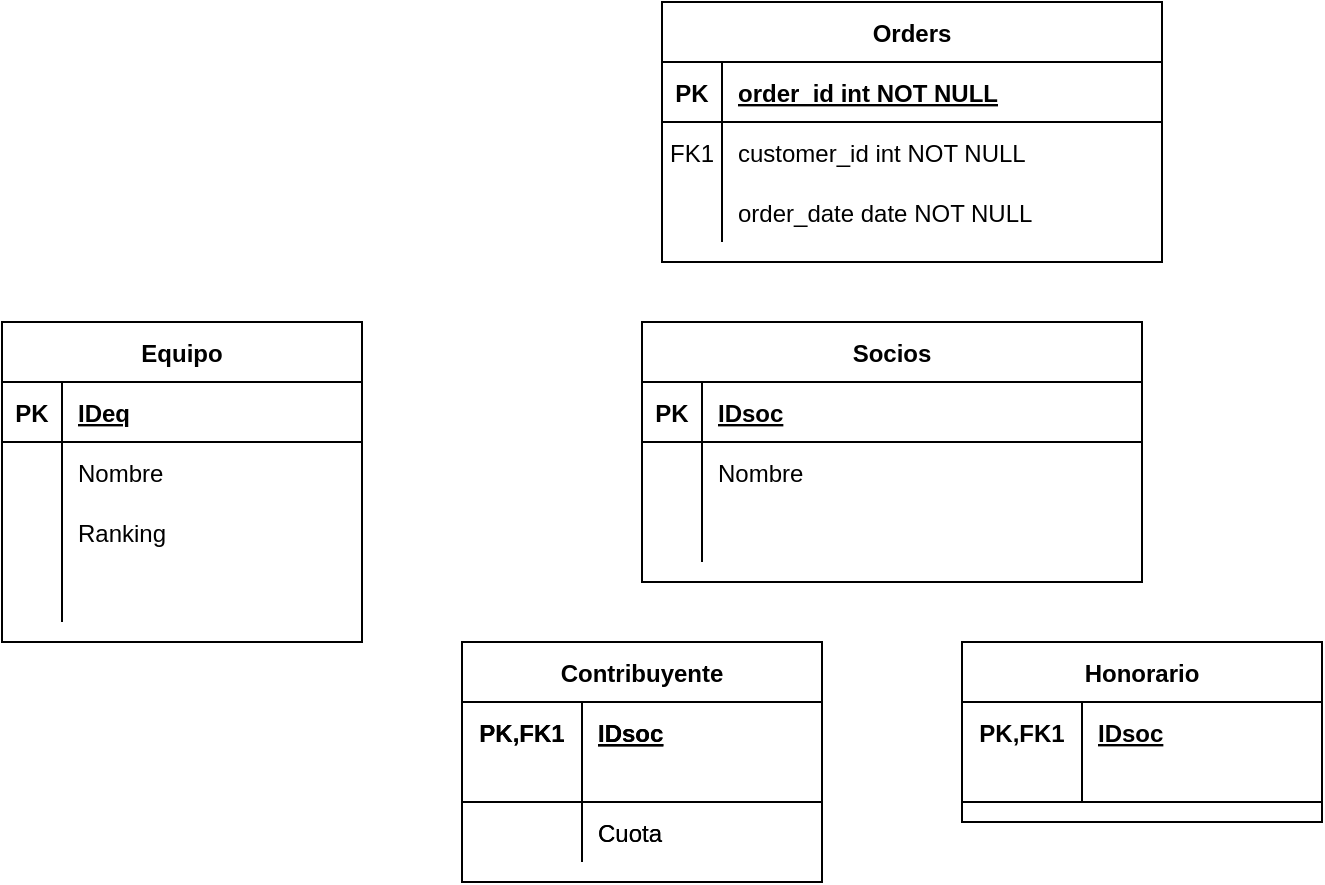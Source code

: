 <mxfile version="14.9.9" type="github">
  <diagram id="R2lEEEUBdFMjLlhIrx00" name="Page-1">
    <mxGraphModel dx="868" dy="450" grid="1" gridSize="10" guides="1" tooltips="1" connect="1" arrows="1" fold="1" page="1" pageScale="1" pageWidth="850" pageHeight="1100" math="0" shadow="0" extFonts="Permanent Marker^https://fonts.googleapis.com/css?family=Permanent+Marker">
      <root>
        <mxCell id="0" />
        <mxCell id="1" parent="0" />
        <mxCell id="C-vyLk0tnHw3VtMMgP7b-2" value="Orders" style="shape=table;startSize=30;container=1;collapsible=1;childLayout=tableLayout;fixedRows=1;rowLines=0;fontStyle=1;align=center;resizeLast=1;" parent="1" vertex="1">
          <mxGeometry x="450" y="120" width="250" height="130" as="geometry" />
        </mxCell>
        <mxCell id="C-vyLk0tnHw3VtMMgP7b-3" value="" style="shape=partialRectangle;collapsible=0;dropTarget=0;pointerEvents=0;fillColor=none;points=[[0,0.5],[1,0.5]];portConstraint=eastwest;top=0;left=0;right=0;bottom=1;" parent="C-vyLk0tnHw3VtMMgP7b-2" vertex="1">
          <mxGeometry y="30" width="250" height="30" as="geometry" />
        </mxCell>
        <mxCell id="C-vyLk0tnHw3VtMMgP7b-4" value="PK" style="shape=partialRectangle;overflow=hidden;connectable=0;fillColor=none;top=0;left=0;bottom=0;right=0;fontStyle=1;" parent="C-vyLk0tnHw3VtMMgP7b-3" vertex="1">
          <mxGeometry width="30" height="30" as="geometry" />
        </mxCell>
        <mxCell id="C-vyLk0tnHw3VtMMgP7b-5" value="order_id int NOT NULL " style="shape=partialRectangle;overflow=hidden;connectable=0;fillColor=none;top=0;left=0;bottom=0;right=0;align=left;spacingLeft=6;fontStyle=5;" parent="C-vyLk0tnHw3VtMMgP7b-3" vertex="1">
          <mxGeometry x="30" width="220" height="30" as="geometry" />
        </mxCell>
        <mxCell id="C-vyLk0tnHw3VtMMgP7b-6" value="" style="shape=partialRectangle;collapsible=0;dropTarget=0;pointerEvents=0;fillColor=none;points=[[0,0.5],[1,0.5]];portConstraint=eastwest;top=0;left=0;right=0;bottom=0;" parent="C-vyLk0tnHw3VtMMgP7b-2" vertex="1">
          <mxGeometry y="60" width="250" height="30" as="geometry" />
        </mxCell>
        <mxCell id="C-vyLk0tnHw3VtMMgP7b-7" value="FK1" style="shape=partialRectangle;overflow=hidden;connectable=0;fillColor=none;top=0;left=0;bottom=0;right=0;" parent="C-vyLk0tnHw3VtMMgP7b-6" vertex="1">
          <mxGeometry width="30" height="30" as="geometry" />
        </mxCell>
        <mxCell id="C-vyLk0tnHw3VtMMgP7b-8" value="customer_id int NOT NULL" style="shape=partialRectangle;overflow=hidden;connectable=0;fillColor=none;top=0;left=0;bottom=0;right=0;align=left;spacingLeft=6;" parent="C-vyLk0tnHw3VtMMgP7b-6" vertex="1">
          <mxGeometry x="30" width="220" height="30" as="geometry" />
        </mxCell>
        <mxCell id="C-vyLk0tnHw3VtMMgP7b-9" value="" style="shape=partialRectangle;collapsible=0;dropTarget=0;pointerEvents=0;fillColor=none;points=[[0,0.5],[1,0.5]];portConstraint=eastwest;top=0;left=0;right=0;bottom=0;" parent="C-vyLk0tnHw3VtMMgP7b-2" vertex="1">
          <mxGeometry y="90" width="250" height="30" as="geometry" />
        </mxCell>
        <mxCell id="C-vyLk0tnHw3VtMMgP7b-10" value="" style="shape=partialRectangle;overflow=hidden;connectable=0;fillColor=none;top=0;left=0;bottom=0;right=0;" parent="C-vyLk0tnHw3VtMMgP7b-9" vertex="1">
          <mxGeometry width="30" height="30" as="geometry" />
        </mxCell>
        <mxCell id="C-vyLk0tnHw3VtMMgP7b-11" value="order_date date NOT NULL" style="shape=partialRectangle;overflow=hidden;connectable=0;fillColor=none;top=0;left=0;bottom=0;right=0;align=left;spacingLeft=6;" parent="C-vyLk0tnHw3VtMMgP7b-9" vertex="1">
          <mxGeometry x="30" width="220" height="30" as="geometry" />
        </mxCell>
        <mxCell id="C-vyLk0tnHw3VtMMgP7b-13" value="Socios" style="shape=table;startSize=30;container=1;collapsible=1;childLayout=tableLayout;fixedRows=1;rowLines=0;fontStyle=1;align=center;resizeLast=1;" parent="1" vertex="1">
          <mxGeometry x="440" y="280" width="250" height="130" as="geometry" />
        </mxCell>
        <mxCell id="C-vyLk0tnHw3VtMMgP7b-14" value="" style="shape=partialRectangle;collapsible=0;dropTarget=0;pointerEvents=0;fillColor=none;points=[[0,0.5],[1,0.5]];portConstraint=eastwest;top=0;left=0;right=0;bottom=1;" parent="C-vyLk0tnHw3VtMMgP7b-13" vertex="1">
          <mxGeometry y="30" width="250" height="30" as="geometry" />
        </mxCell>
        <mxCell id="C-vyLk0tnHw3VtMMgP7b-15" value="PK" style="shape=partialRectangle;overflow=hidden;connectable=0;fillColor=none;top=0;left=0;bottom=0;right=0;fontStyle=1;" parent="C-vyLk0tnHw3VtMMgP7b-14" vertex="1">
          <mxGeometry width="30" height="30" as="geometry" />
        </mxCell>
        <mxCell id="C-vyLk0tnHw3VtMMgP7b-16" value="IDsoc" style="shape=partialRectangle;overflow=hidden;connectable=0;fillColor=none;top=0;left=0;bottom=0;right=0;align=left;spacingLeft=6;fontStyle=5;" parent="C-vyLk0tnHw3VtMMgP7b-14" vertex="1">
          <mxGeometry x="30" width="220" height="30" as="geometry" />
        </mxCell>
        <mxCell id="C-vyLk0tnHw3VtMMgP7b-17" value="" style="shape=partialRectangle;collapsible=0;dropTarget=0;pointerEvents=0;fillColor=none;points=[[0,0.5],[1,0.5]];portConstraint=eastwest;top=0;left=0;right=0;bottom=0;" parent="C-vyLk0tnHw3VtMMgP7b-13" vertex="1">
          <mxGeometry y="60" width="250" height="30" as="geometry" />
        </mxCell>
        <mxCell id="C-vyLk0tnHw3VtMMgP7b-18" value="" style="shape=partialRectangle;overflow=hidden;connectable=0;fillColor=none;top=0;left=0;bottom=0;right=0;" parent="C-vyLk0tnHw3VtMMgP7b-17" vertex="1">
          <mxGeometry width="30" height="30" as="geometry" />
        </mxCell>
        <mxCell id="C-vyLk0tnHw3VtMMgP7b-19" value="Nombre" style="shape=partialRectangle;overflow=hidden;connectable=0;fillColor=none;top=0;left=0;bottom=0;right=0;align=left;spacingLeft=6;" parent="C-vyLk0tnHw3VtMMgP7b-17" vertex="1">
          <mxGeometry x="30" width="220" height="30" as="geometry" />
        </mxCell>
        <mxCell id="C-vyLk0tnHw3VtMMgP7b-20" value="" style="shape=partialRectangle;collapsible=0;dropTarget=0;pointerEvents=0;fillColor=none;points=[[0,0.5],[1,0.5]];portConstraint=eastwest;top=0;left=0;right=0;bottom=0;" parent="C-vyLk0tnHw3VtMMgP7b-13" vertex="1">
          <mxGeometry y="90" width="250" height="30" as="geometry" />
        </mxCell>
        <mxCell id="C-vyLk0tnHw3VtMMgP7b-21" value="" style="shape=partialRectangle;overflow=hidden;connectable=0;fillColor=none;top=0;left=0;bottom=0;right=0;" parent="C-vyLk0tnHw3VtMMgP7b-20" vertex="1">
          <mxGeometry width="30" height="30" as="geometry" />
        </mxCell>
        <mxCell id="C-vyLk0tnHw3VtMMgP7b-22" value="" style="shape=partialRectangle;overflow=hidden;connectable=0;fillColor=none;top=0;left=0;bottom=0;right=0;align=left;spacingLeft=6;" parent="C-vyLk0tnHw3VtMMgP7b-20" vertex="1">
          <mxGeometry x="30" width="220" height="30" as="geometry" />
        </mxCell>
        <mxCell id="-rV5tcyxnrNUWB0dm9qK-4" value="Equipo" style="shape=table;startSize=30;container=1;collapsible=1;childLayout=tableLayout;fixedRows=1;rowLines=0;fontStyle=1;align=center;resizeLast=1;" vertex="1" parent="1">
          <mxGeometry x="120" y="280" width="180" height="160" as="geometry" />
        </mxCell>
        <mxCell id="-rV5tcyxnrNUWB0dm9qK-5" value="" style="shape=partialRectangle;collapsible=0;dropTarget=0;pointerEvents=0;fillColor=none;top=0;left=0;bottom=1;right=0;points=[[0,0.5],[1,0.5]];portConstraint=eastwest;" vertex="1" parent="-rV5tcyxnrNUWB0dm9qK-4">
          <mxGeometry y="30" width="180" height="30" as="geometry" />
        </mxCell>
        <mxCell id="-rV5tcyxnrNUWB0dm9qK-6" value="PK" style="shape=partialRectangle;connectable=0;fillColor=none;top=0;left=0;bottom=0;right=0;fontStyle=1;overflow=hidden;" vertex="1" parent="-rV5tcyxnrNUWB0dm9qK-5">
          <mxGeometry width="30" height="30" as="geometry" />
        </mxCell>
        <mxCell id="-rV5tcyxnrNUWB0dm9qK-7" value="IDeq" style="shape=partialRectangle;connectable=0;fillColor=none;top=0;left=0;bottom=0;right=0;align=left;spacingLeft=6;fontStyle=5;overflow=hidden;" vertex="1" parent="-rV5tcyxnrNUWB0dm9qK-5">
          <mxGeometry x="30" width="150" height="30" as="geometry" />
        </mxCell>
        <mxCell id="-rV5tcyxnrNUWB0dm9qK-8" value="" style="shape=partialRectangle;collapsible=0;dropTarget=0;pointerEvents=0;fillColor=none;top=0;left=0;bottom=0;right=0;points=[[0,0.5],[1,0.5]];portConstraint=eastwest;" vertex="1" parent="-rV5tcyxnrNUWB0dm9qK-4">
          <mxGeometry y="60" width="180" height="30" as="geometry" />
        </mxCell>
        <mxCell id="-rV5tcyxnrNUWB0dm9qK-9" value="" style="shape=partialRectangle;connectable=0;fillColor=none;top=0;left=0;bottom=0;right=0;editable=1;overflow=hidden;" vertex="1" parent="-rV5tcyxnrNUWB0dm9qK-8">
          <mxGeometry width="30" height="30" as="geometry" />
        </mxCell>
        <mxCell id="-rV5tcyxnrNUWB0dm9qK-10" value="Nombre" style="shape=partialRectangle;connectable=0;fillColor=none;top=0;left=0;bottom=0;right=0;align=left;spacingLeft=6;overflow=hidden;" vertex="1" parent="-rV5tcyxnrNUWB0dm9qK-8">
          <mxGeometry x="30" width="150" height="30" as="geometry" />
        </mxCell>
        <mxCell id="-rV5tcyxnrNUWB0dm9qK-11" value="" style="shape=partialRectangle;collapsible=0;dropTarget=0;pointerEvents=0;fillColor=none;top=0;left=0;bottom=0;right=0;points=[[0,0.5],[1,0.5]];portConstraint=eastwest;" vertex="1" parent="-rV5tcyxnrNUWB0dm9qK-4">
          <mxGeometry y="90" width="180" height="30" as="geometry" />
        </mxCell>
        <mxCell id="-rV5tcyxnrNUWB0dm9qK-12" value="" style="shape=partialRectangle;connectable=0;fillColor=none;top=0;left=0;bottom=0;right=0;editable=1;overflow=hidden;" vertex="1" parent="-rV5tcyxnrNUWB0dm9qK-11">
          <mxGeometry width="30" height="30" as="geometry" />
        </mxCell>
        <mxCell id="-rV5tcyxnrNUWB0dm9qK-13" value="Ranking" style="shape=partialRectangle;connectable=0;fillColor=none;top=0;left=0;bottom=0;right=0;align=left;spacingLeft=6;overflow=hidden;" vertex="1" parent="-rV5tcyxnrNUWB0dm9qK-11">
          <mxGeometry x="30" width="150" height="30" as="geometry" />
        </mxCell>
        <mxCell id="-rV5tcyxnrNUWB0dm9qK-14" value="" style="shape=partialRectangle;collapsible=0;dropTarget=0;pointerEvents=0;fillColor=none;top=0;left=0;bottom=0;right=0;points=[[0,0.5],[1,0.5]];portConstraint=eastwest;" vertex="1" parent="-rV5tcyxnrNUWB0dm9qK-4">
          <mxGeometry y="120" width="180" height="30" as="geometry" />
        </mxCell>
        <mxCell id="-rV5tcyxnrNUWB0dm9qK-15" value="" style="shape=partialRectangle;connectable=0;fillColor=none;top=0;left=0;bottom=0;right=0;editable=1;overflow=hidden;" vertex="1" parent="-rV5tcyxnrNUWB0dm9qK-14">
          <mxGeometry width="30" height="30" as="geometry" />
        </mxCell>
        <mxCell id="-rV5tcyxnrNUWB0dm9qK-16" value="" style="shape=partialRectangle;connectable=0;fillColor=none;top=0;left=0;bottom=0;right=0;align=left;spacingLeft=6;overflow=hidden;" vertex="1" parent="-rV5tcyxnrNUWB0dm9qK-14">
          <mxGeometry x="30" width="150" height="30" as="geometry" />
        </mxCell>
        <mxCell id="-rV5tcyxnrNUWB0dm9qK-30" value="Contribuyente" style="shape=table;startSize=30;container=1;collapsible=1;childLayout=tableLayout;fixedRows=1;rowLines=0;fontStyle=1;align=center;resizeLast=1;" vertex="1" parent="1">
          <mxGeometry x="350" y="440" width="180" height="120" as="geometry" />
        </mxCell>
        <mxCell id="-rV5tcyxnrNUWB0dm9qK-31" value="" style="shape=partialRectangle;collapsible=0;dropTarget=0;pointerEvents=0;fillColor=none;top=0;left=0;bottom=0;right=0;points=[[0,0.5],[1,0.5]];portConstraint=eastwest;" vertex="1" parent="-rV5tcyxnrNUWB0dm9qK-30">
          <mxGeometry y="30" width="180" height="30" as="geometry" />
        </mxCell>
        <mxCell id="-rV5tcyxnrNUWB0dm9qK-32" value="PK,FK1" style="shape=partialRectangle;connectable=0;fillColor=none;top=0;left=0;bottom=0;right=0;fontStyle=1;overflow=hidden;" vertex="1" parent="-rV5tcyxnrNUWB0dm9qK-31">
          <mxGeometry width="60" height="30" as="geometry" />
        </mxCell>
        <mxCell id="-rV5tcyxnrNUWB0dm9qK-33" value="IDsoc" style="shape=partialRectangle;connectable=0;fillColor=none;top=0;left=0;bottom=0;right=0;align=left;spacingLeft=6;fontStyle=5;overflow=hidden;" vertex="1" parent="-rV5tcyxnrNUWB0dm9qK-31">
          <mxGeometry x="60" width="120" height="30" as="geometry" />
        </mxCell>
        <mxCell id="-rV5tcyxnrNUWB0dm9qK-34" value="" style="shape=partialRectangle;collapsible=0;dropTarget=0;pointerEvents=0;fillColor=none;top=0;left=0;bottom=1;right=0;points=[[0,0.5],[1,0.5]];portConstraint=eastwest;" vertex="1" parent="-rV5tcyxnrNUWB0dm9qK-30">
          <mxGeometry y="60" width="180" height="20" as="geometry" />
        </mxCell>
        <mxCell id="-rV5tcyxnrNUWB0dm9qK-35" value="" style="shape=partialRectangle;connectable=0;fillColor=none;top=0;left=0;bottom=0;right=0;fontStyle=1;overflow=hidden;" vertex="1" parent="-rV5tcyxnrNUWB0dm9qK-34">
          <mxGeometry width="60" height="20" as="geometry" />
        </mxCell>
        <mxCell id="-rV5tcyxnrNUWB0dm9qK-36" value="" style="shape=partialRectangle;connectable=0;fillColor=none;top=0;left=0;bottom=0;right=0;align=left;spacingLeft=6;fontStyle=5;overflow=hidden;" vertex="1" parent="-rV5tcyxnrNUWB0dm9qK-34">
          <mxGeometry x="60" width="120" height="20" as="geometry" />
        </mxCell>
        <mxCell id="-rV5tcyxnrNUWB0dm9qK-37" value="" style="shape=partialRectangle;collapsible=0;dropTarget=0;pointerEvents=0;fillColor=none;top=0;left=0;bottom=0;right=0;points=[[0,0.5],[1,0.5]];portConstraint=eastwest;" vertex="1" parent="-rV5tcyxnrNUWB0dm9qK-30">
          <mxGeometry y="80" width="180" height="30" as="geometry" />
        </mxCell>
        <mxCell id="-rV5tcyxnrNUWB0dm9qK-38" value="" style="shape=partialRectangle;connectable=0;fillColor=none;top=0;left=0;bottom=0;right=0;editable=1;overflow=hidden;" vertex="1" parent="-rV5tcyxnrNUWB0dm9qK-37">
          <mxGeometry width="60" height="30" as="geometry" />
        </mxCell>
        <mxCell id="-rV5tcyxnrNUWB0dm9qK-39" value="Cuota" style="shape=partialRectangle;connectable=0;fillColor=none;top=0;left=0;bottom=0;right=0;align=left;spacingLeft=6;overflow=hidden;" vertex="1" parent="-rV5tcyxnrNUWB0dm9qK-37">
          <mxGeometry x="60" width="120" height="30" as="geometry" />
        </mxCell>
        <mxCell id="-rV5tcyxnrNUWB0dm9qK-43" value="Contribuyente" style="shape=table;startSize=30;container=1;collapsible=1;childLayout=tableLayout;fixedRows=1;rowLines=0;fontStyle=1;align=center;resizeLast=1;" vertex="1" parent="1">
          <mxGeometry x="350" y="440" width="180" height="120" as="geometry" />
        </mxCell>
        <mxCell id="-rV5tcyxnrNUWB0dm9qK-44" value="" style="shape=partialRectangle;collapsible=0;dropTarget=0;pointerEvents=0;fillColor=none;top=0;left=0;bottom=0;right=0;points=[[0,0.5],[1,0.5]];portConstraint=eastwest;" vertex="1" parent="-rV5tcyxnrNUWB0dm9qK-43">
          <mxGeometry y="30" width="180" height="30" as="geometry" />
        </mxCell>
        <mxCell id="-rV5tcyxnrNUWB0dm9qK-45" value="PK,FK1" style="shape=partialRectangle;connectable=0;fillColor=none;top=0;left=0;bottom=0;right=0;fontStyle=1;overflow=hidden;" vertex="1" parent="-rV5tcyxnrNUWB0dm9qK-44">
          <mxGeometry width="60" height="30" as="geometry" />
        </mxCell>
        <mxCell id="-rV5tcyxnrNUWB0dm9qK-46" value="IDsoc" style="shape=partialRectangle;connectable=0;fillColor=none;top=0;left=0;bottom=0;right=0;align=left;spacingLeft=6;fontStyle=5;overflow=hidden;" vertex="1" parent="-rV5tcyxnrNUWB0dm9qK-44">
          <mxGeometry x="60" width="120" height="30" as="geometry" />
        </mxCell>
        <mxCell id="-rV5tcyxnrNUWB0dm9qK-47" value="" style="shape=partialRectangle;collapsible=0;dropTarget=0;pointerEvents=0;fillColor=none;top=0;left=0;bottom=1;right=0;points=[[0,0.5],[1,0.5]];portConstraint=eastwest;" vertex="1" parent="-rV5tcyxnrNUWB0dm9qK-43">
          <mxGeometry y="60" width="180" height="20" as="geometry" />
        </mxCell>
        <mxCell id="-rV5tcyxnrNUWB0dm9qK-48" value="" style="shape=partialRectangle;connectable=0;fillColor=none;top=0;left=0;bottom=0;right=0;fontStyle=1;overflow=hidden;" vertex="1" parent="-rV5tcyxnrNUWB0dm9qK-47">
          <mxGeometry width="60" height="20" as="geometry" />
        </mxCell>
        <mxCell id="-rV5tcyxnrNUWB0dm9qK-49" value="" style="shape=partialRectangle;connectable=0;fillColor=none;top=0;left=0;bottom=0;right=0;align=left;spacingLeft=6;fontStyle=5;overflow=hidden;" vertex="1" parent="-rV5tcyxnrNUWB0dm9qK-47">
          <mxGeometry x="60" width="120" height="20" as="geometry" />
        </mxCell>
        <mxCell id="-rV5tcyxnrNUWB0dm9qK-50" value="" style="shape=partialRectangle;collapsible=0;dropTarget=0;pointerEvents=0;fillColor=none;top=0;left=0;bottom=0;right=0;points=[[0,0.5],[1,0.5]];portConstraint=eastwest;" vertex="1" parent="-rV5tcyxnrNUWB0dm9qK-43">
          <mxGeometry y="80" width="180" height="30" as="geometry" />
        </mxCell>
        <mxCell id="-rV5tcyxnrNUWB0dm9qK-51" value="" style="shape=partialRectangle;connectable=0;fillColor=none;top=0;left=0;bottom=0;right=0;editable=1;overflow=hidden;" vertex="1" parent="-rV5tcyxnrNUWB0dm9qK-50">
          <mxGeometry width="60" height="30" as="geometry" />
        </mxCell>
        <mxCell id="-rV5tcyxnrNUWB0dm9qK-52" value="Cuota" style="shape=partialRectangle;connectable=0;fillColor=none;top=0;left=0;bottom=0;right=0;align=left;spacingLeft=6;overflow=hidden;" vertex="1" parent="-rV5tcyxnrNUWB0dm9qK-50">
          <mxGeometry x="60" width="120" height="30" as="geometry" />
        </mxCell>
        <mxCell id="-rV5tcyxnrNUWB0dm9qK-53" value="Honorario" style="shape=table;startSize=30;container=1;collapsible=1;childLayout=tableLayout;fixedRows=1;rowLines=0;fontStyle=1;align=center;resizeLast=1;" vertex="1" parent="1">
          <mxGeometry x="600" y="440" width="180" height="90" as="geometry" />
        </mxCell>
        <mxCell id="-rV5tcyxnrNUWB0dm9qK-54" value="" style="shape=partialRectangle;collapsible=0;dropTarget=0;pointerEvents=0;fillColor=none;top=0;left=0;bottom=0;right=0;points=[[0,0.5],[1,0.5]];portConstraint=eastwest;" vertex="1" parent="-rV5tcyxnrNUWB0dm9qK-53">
          <mxGeometry y="30" width="180" height="30" as="geometry" />
        </mxCell>
        <mxCell id="-rV5tcyxnrNUWB0dm9qK-55" value="PK,FK1" style="shape=partialRectangle;connectable=0;fillColor=none;top=0;left=0;bottom=0;right=0;fontStyle=1;overflow=hidden;" vertex="1" parent="-rV5tcyxnrNUWB0dm9qK-54">
          <mxGeometry width="60" height="30" as="geometry" />
        </mxCell>
        <mxCell id="-rV5tcyxnrNUWB0dm9qK-56" value="IDsoc" style="shape=partialRectangle;connectable=0;fillColor=none;top=0;left=0;bottom=0;right=0;align=left;spacingLeft=6;fontStyle=5;overflow=hidden;" vertex="1" parent="-rV5tcyxnrNUWB0dm9qK-54">
          <mxGeometry x="60" width="120" height="30" as="geometry" />
        </mxCell>
        <mxCell id="-rV5tcyxnrNUWB0dm9qK-57" value="" style="shape=partialRectangle;collapsible=0;dropTarget=0;pointerEvents=0;fillColor=none;top=0;left=0;bottom=1;right=0;points=[[0,0.5],[1,0.5]];portConstraint=eastwest;" vertex="1" parent="-rV5tcyxnrNUWB0dm9qK-53">
          <mxGeometry y="60" width="180" height="20" as="geometry" />
        </mxCell>
        <mxCell id="-rV5tcyxnrNUWB0dm9qK-58" value="" style="shape=partialRectangle;connectable=0;fillColor=none;top=0;left=0;bottom=0;right=0;fontStyle=1;overflow=hidden;" vertex="1" parent="-rV5tcyxnrNUWB0dm9qK-57">
          <mxGeometry width="60" height="20" as="geometry" />
        </mxCell>
        <mxCell id="-rV5tcyxnrNUWB0dm9qK-59" value="" style="shape=partialRectangle;connectable=0;fillColor=none;top=0;left=0;bottom=0;right=0;align=left;spacingLeft=6;fontStyle=5;overflow=hidden;" vertex="1" parent="-rV5tcyxnrNUWB0dm9qK-57">
          <mxGeometry x="60" width="120" height="20" as="geometry" />
        </mxCell>
      </root>
    </mxGraphModel>
  </diagram>
</mxfile>
